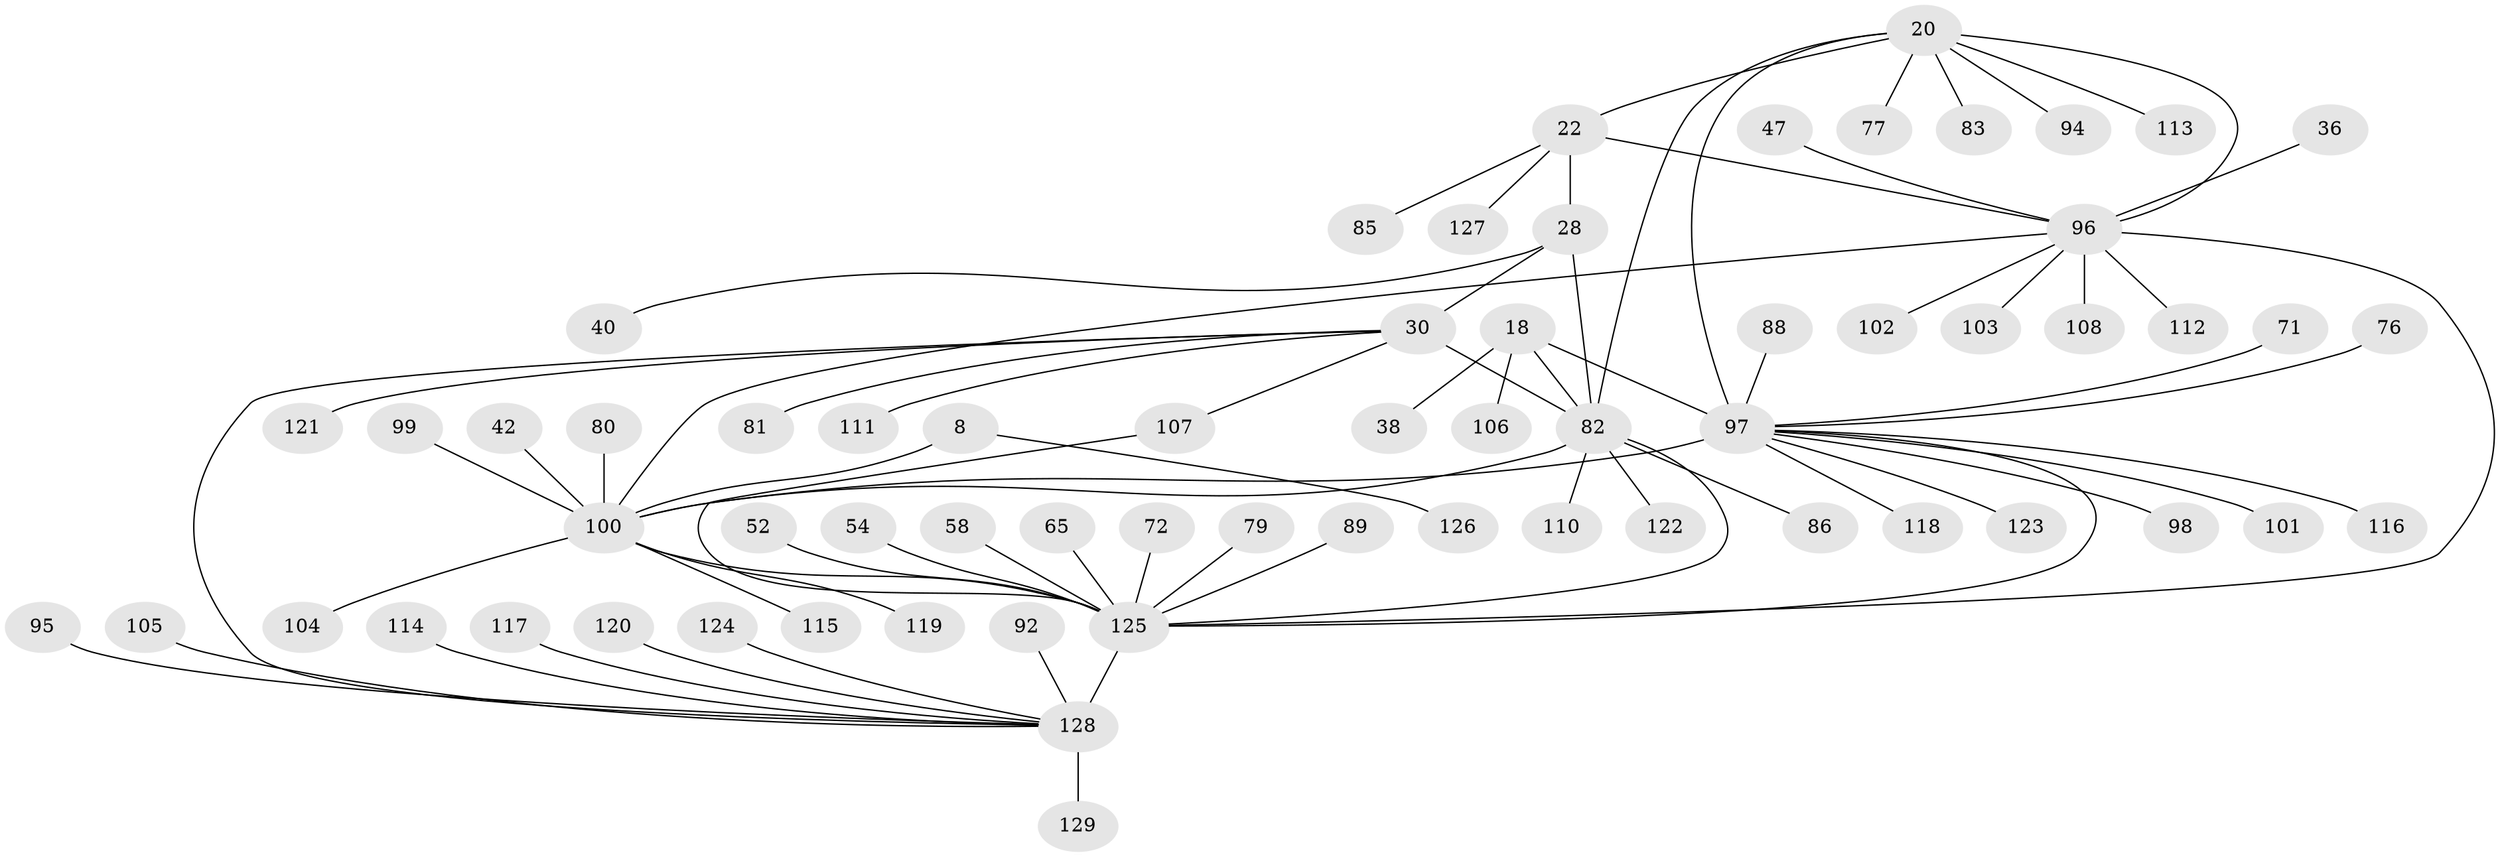// original degree distribution, {14: 0.015503875968992248, 8: 0.03875968992248062, 9: 0.031007751937984496, 12: 0.007751937984496124, 10: 0.023255813953488372, 5: 0.007751937984496124, 6: 0.03875968992248062, 7: 0.046511627906976744, 11: 0.015503875968992248, 13: 0.007751937984496124, 4: 0.007751937984496124, 1: 0.6201550387596899, 2: 0.10852713178294573, 3: 0.031007751937984496}
// Generated by graph-tools (version 1.1) at 2025/58/03/04/25 21:58:41]
// undirected, 64 vertices, 74 edges
graph export_dot {
graph [start="1"]
  node [color=gray90,style=filled];
  8 [super="+7"];
  18 [super="+13"];
  20 [super="+19"];
  22 [super="+21"];
  28 [super="+27"];
  30 [super="+25"];
  36;
  38;
  40;
  42;
  47;
  52;
  54;
  58;
  65;
  71;
  72;
  76 [super="+64"];
  77;
  79;
  80 [super="+51"];
  81;
  82 [super="+66+46+73+74+75+78"];
  83;
  85 [super="+39"];
  86;
  88;
  89;
  92;
  94;
  95;
  96 [super="+24"];
  97 [super="+17+35+43+49+50+16+55+63"];
  98;
  99;
  100 [super="+12+11"];
  101;
  102 [super="+93"];
  103;
  104 [super="+87+91"];
  105 [super="+84"];
  106 [super="+33"];
  107;
  108;
  110;
  111;
  112;
  113;
  114;
  115;
  116 [super="+59"];
  117;
  118;
  119;
  120 [super="+109"];
  121;
  122;
  123;
  124;
  125 [super="+67+70"];
  126;
  127;
  128 [super="+6+45+48+53+61+62+90"];
  129;
  8 -- 126;
  8 -- 100 [weight=8];
  18 -- 38;
  18 -- 106;
  18 -- 97 [weight=8];
  18 -- 82;
  20 -- 22 [weight=4];
  20 -- 77;
  20 -- 94;
  20 -- 113;
  20 -- 83;
  20 -- 82;
  20 -- 97;
  20 -- 96 [weight=4];
  22 -- 28;
  22 -- 127;
  22 -- 85;
  22 -- 96 [weight=4];
  28 -- 30 [weight=4];
  28 -- 40;
  28 -- 82 [weight=4];
  30 -- 81;
  30 -- 121;
  30 -- 107;
  30 -- 111;
  30 -- 82 [weight=4];
  30 -- 128;
  36 -- 96;
  42 -- 100;
  47 -- 96;
  52 -- 125;
  54 -- 125;
  58 -- 125;
  65 -- 125;
  71 -- 97;
  72 -- 125;
  76 -- 97;
  79 -- 125;
  80 -- 100;
  82 -- 110;
  82 -- 86;
  82 -- 122;
  82 -- 100 [weight=2];
  82 -- 125;
  88 -- 97;
  89 -- 125;
  92 -- 128;
  95 -- 128;
  96 -- 100;
  96 -- 102;
  96 -- 103;
  96 -- 108;
  96 -- 112;
  96 -- 125 [weight=2];
  97 -- 98;
  97 -- 101;
  97 -- 123;
  97 -- 116;
  97 -- 118;
  97 -- 100;
  97 -- 125 [weight=2];
  99 -- 100;
  100 -- 104;
  100 -- 115;
  100 -- 119;
  100 -- 125 [weight=2];
  105 -- 128;
  107 -- 125;
  114 -- 128;
  117 -- 128;
  120 -- 128;
  124 -- 128;
  125 -- 128 [weight=8];
  128 -- 129;
}
